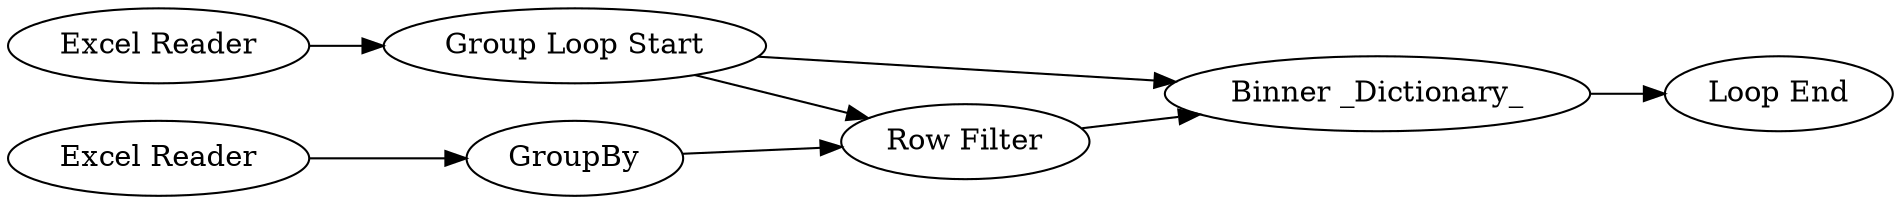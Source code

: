 digraph {
	"4275568432293267193_19" [label="Excel Reader"]
	"4275568432293267193_22" [label="Loop End"]
	"4275568432293267193_16" [label="Excel Reader"]
	"4275568432293267193_20" [label="Group Loop Start"]
	"4275568432293267193_21" [label="Row Filter"]
	"4275568432293267193_17" [label=GroupBy]
	"4275568432293267193_18" [label="Binner _Dictionary_"]
	"4275568432293267193_17" -> "4275568432293267193_21"
	"4275568432293267193_20" -> "4275568432293267193_18"
	"4275568432293267193_19" -> "4275568432293267193_20"
	"4275568432293267193_18" -> "4275568432293267193_22"
	"4275568432293267193_16" -> "4275568432293267193_17"
	"4275568432293267193_20" -> "4275568432293267193_21"
	"4275568432293267193_21" -> "4275568432293267193_18"
	rankdir=LR
}
